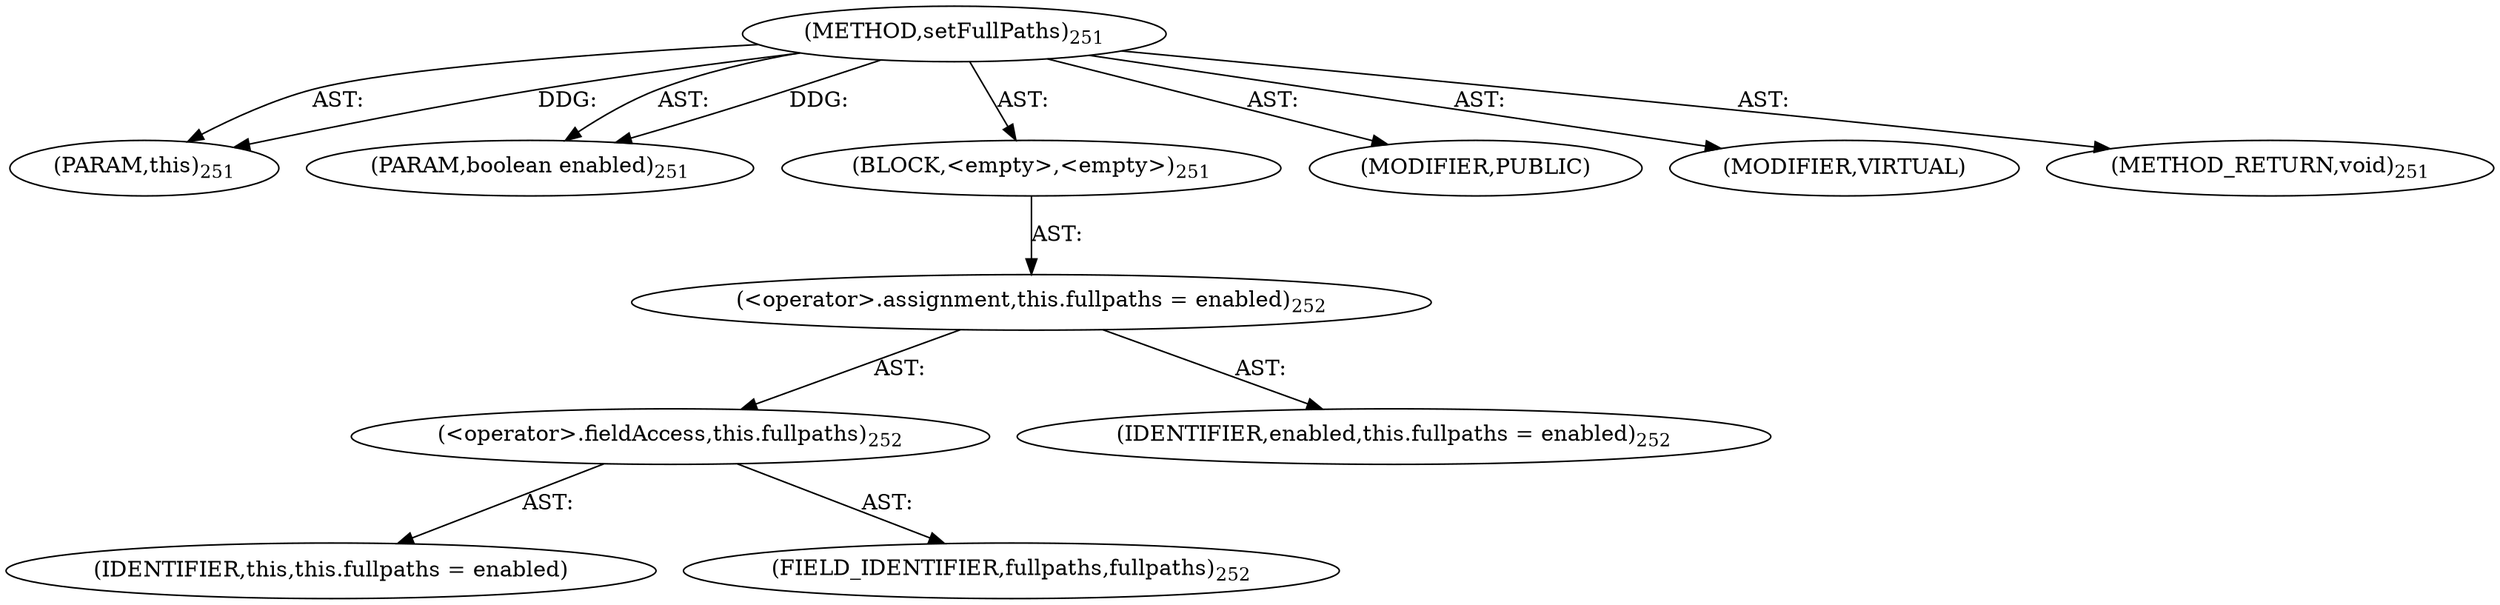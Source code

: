 digraph "setFullPaths" {  
"111669149702" [label = <(METHOD,setFullPaths)<SUB>251</SUB>> ]
"115964117006" [label = <(PARAM,this)<SUB>251</SUB>> ]
"115964117007" [label = <(PARAM,boolean enabled)<SUB>251</SUB>> ]
"25769803786" [label = <(BLOCK,&lt;empty&gt;,&lt;empty&gt;)<SUB>251</SUB>> ]
"30064771110" [label = <(&lt;operator&gt;.assignment,this.fullpaths = enabled)<SUB>252</SUB>> ]
"30064771111" [label = <(&lt;operator&gt;.fieldAccess,this.fullpaths)<SUB>252</SUB>> ]
"68719476771" [label = <(IDENTIFIER,this,this.fullpaths = enabled)> ]
"55834574864" [label = <(FIELD_IDENTIFIER,fullpaths,fullpaths)<SUB>252</SUB>> ]
"68719476772" [label = <(IDENTIFIER,enabled,this.fullpaths = enabled)<SUB>252</SUB>> ]
"133143986194" [label = <(MODIFIER,PUBLIC)> ]
"133143986195" [label = <(MODIFIER,VIRTUAL)> ]
"128849018886" [label = <(METHOD_RETURN,void)<SUB>251</SUB>> ]
  "111669149702" -> "115964117006"  [ label = "AST: "] 
  "111669149702" -> "115964117007"  [ label = "AST: "] 
  "111669149702" -> "25769803786"  [ label = "AST: "] 
  "111669149702" -> "133143986194"  [ label = "AST: "] 
  "111669149702" -> "133143986195"  [ label = "AST: "] 
  "111669149702" -> "128849018886"  [ label = "AST: "] 
  "25769803786" -> "30064771110"  [ label = "AST: "] 
  "30064771110" -> "30064771111"  [ label = "AST: "] 
  "30064771110" -> "68719476772"  [ label = "AST: "] 
  "30064771111" -> "68719476771"  [ label = "AST: "] 
  "30064771111" -> "55834574864"  [ label = "AST: "] 
  "111669149702" -> "115964117006"  [ label = "DDG: "] 
  "111669149702" -> "115964117007"  [ label = "DDG: "] 
}
